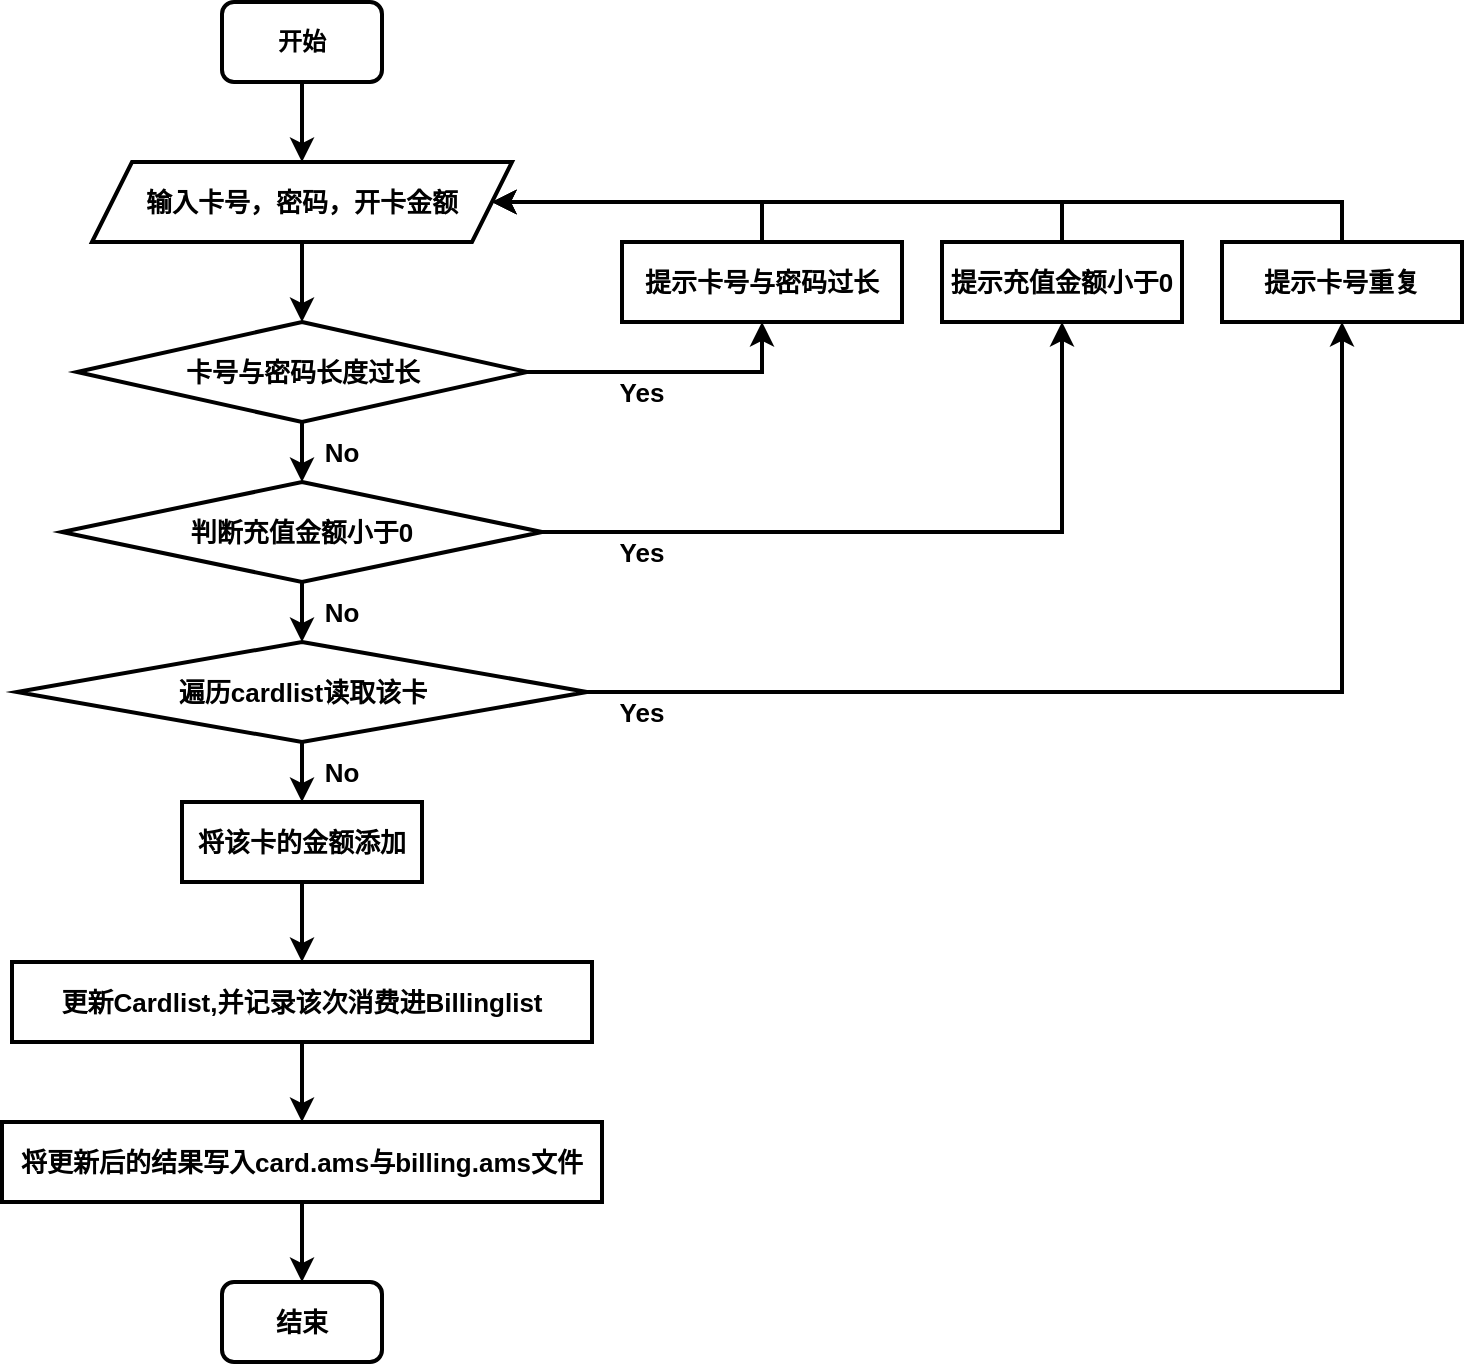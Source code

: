 <mxfile version="20.8.16" type="device"><diagram name="第 1 页" id="EWukLQLPQcZ9sbG_to9C"><mxGraphModel dx="954" dy="717" grid="1" gridSize="10" guides="1" tooltips="1" connect="1" arrows="1" fold="1" page="1" pageScale="1" pageWidth="827" pageHeight="1169" math="0" shadow="0"><root><mxCell id="0"/><mxCell id="1" parent="0"/><mxCell id="aHmK3YctLqwet9e7fTWH-4" style="edgeStyle=orthogonalEdgeStyle;rounded=0;orthogonalLoop=1;jettySize=auto;html=1;exitX=0.5;exitY=1;exitDx=0;exitDy=0;fontSize=13;strokeWidth=2;" parent="1" source="aHmK3YctLqwet9e7fTWH-1" target="aHmK3YctLqwet9e7fTWH-3" edge="1"><mxGeometry relative="1" as="geometry"/></mxCell><mxCell id="aHmK3YctLqwet9e7fTWH-1" value="&lt;b&gt;开始&lt;/b&gt;" style="rounded=1;whiteSpace=wrap;html=1;strokeWidth=2;" parent="1" vertex="1"><mxGeometry x="120" y="80" width="80" height="40" as="geometry"/></mxCell><mxCell id="aHmK3YctLqwet9e7fTWH-6" style="edgeStyle=orthogonalEdgeStyle;rounded=0;orthogonalLoop=1;jettySize=auto;html=1;exitX=0.5;exitY=1;exitDx=0;exitDy=0;entryX=0.5;entryY=0;entryDx=0;entryDy=0;strokeWidth=2;fontSize=13;" parent="1" source="aHmK3YctLqwet9e7fTWH-3" target="aHmK3YctLqwet9e7fTWH-5" edge="1"><mxGeometry relative="1" as="geometry"/></mxCell><mxCell id="aHmK3YctLqwet9e7fTWH-3" value="&lt;b&gt;输入卡号，密码，开卡金额&lt;/b&gt;" style="shape=parallelogram;perimeter=parallelogramPerimeter;whiteSpace=wrap;html=1;fixedSize=1;strokeWidth=2;fontSize=13;" parent="1" vertex="1"><mxGeometry x="55" y="160" width="210" height="40" as="geometry"/></mxCell><mxCell id="aHmK3YctLqwet9e7fTWH-9" style="edgeStyle=orthogonalEdgeStyle;rounded=0;orthogonalLoop=1;jettySize=auto;html=1;exitX=1;exitY=0.5;exitDx=0;exitDy=0;strokeWidth=2;fontSize=13;entryX=0.5;entryY=1;entryDx=0;entryDy=0;" parent="1" source="aHmK3YctLqwet9e7fTWH-5" target="aHmK3YctLqwet9e7fTWH-8" edge="1"><mxGeometry relative="1" as="geometry"><mxPoint x="390" y="265" as="targetPoint"/></mxGeometry></mxCell><mxCell id="aHmK3YctLqwet9e7fTWH-18" style="edgeStyle=orthogonalEdgeStyle;rounded=0;orthogonalLoop=1;jettySize=auto;html=1;exitX=0.5;exitY=1;exitDx=0;exitDy=0;strokeWidth=2;fontSize=13;" parent="1" source="aHmK3YctLqwet9e7fTWH-5" target="aHmK3YctLqwet9e7fTWH-16" edge="1"><mxGeometry relative="1" as="geometry"/></mxCell><mxCell id="aHmK3YctLqwet9e7fTWH-5" value="&lt;b&gt;卡号与密码长度过长&lt;/b&gt;" style="rhombus;whiteSpace=wrap;html=1;strokeWidth=2;fontSize=13;" parent="1" vertex="1"><mxGeometry x="47.5" y="240" width="225" height="50" as="geometry"/></mxCell><mxCell id="aHmK3YctLqwet9e7fTWH-11" style="edgeStyle=orthogonalEdgeStyle;rounded=0;orthogonalLoop=1;jettySize=auto;html=1;exitX=0.5;exitY=0;exitDx=0;exitDy=0;entryX=1;entryY=0.5;entryDx=0;entryDy=0;strokeWidth=2;fontSize=13;" parent="1" source="aHmK3YctLqwet9e7fTWH-8" target="aHmK3YctLqwet9e7fTWH-3" edge="1"><mxGeometry relative="1" as="geometry"/></mxCell><mxCell id="aHmK3YctLqwet9e7fTWH-8" value="&lt;b&gt;提示卡号与密码过长&lt;/b&gt;" style="rounded=0;whiteSpace=wrap;html=1;strokeWidth=2;fontSize=13;" parent="1" vertex="1"><mxGeometry x="320" y="200" width="140" height="40" as="geometry"/></mxCell><mxCell id="aHmK3YctLqwet9e7fTWH-14" value="&lt;b&gt;Yes&lt;/b&gt;" style="text;html=1;strokeColor=none;fillColor=none;align=center;verticalAlign=middle;whiteSpace=wrap;rounded=0;fontSize=13;" parent="1" vertex="1"><mxGeometry x="300" y="260" width="60" height="30" as="geometry"/></mxCell><mxCell id="aHmK3YctLqwet9e7fTWH-19" style="edgeStyle=orthogonalEdgeStyle;rounded=0;orthogonalLoop=1;jettySize=auto;html=1;exitX=1;exitY=0.5;exitDx=0;exitDy=0;strokeWidth=2;fontSize=13;entryX=0.5;entryY=1;entryDx=0;entryDy=0;" parent="1" source="aHmK3YctLqwet9e7fTWH-16" target="aHmK3YctLqwet9e7fTWH-20" edge="1"><mxGeometry relative="1" as="geometry"><mxPoint x="570" y="260" as="targetPoint"/><Array as="points"><mxPoint x="540" y="345"/></Array></mxGeometry></mxCell><mxCell id="aHmK3YctLqwet9e7fTWH-27" style="edgeStyle=orthogonalEdgeStyle;rounded=0;orthogonalLoop=1;jettySize=auto;html=1;exitX=0.5;exitY=1;exitDx=0;exitDy=0;strokeWidth=2;fontSize=13;" parent="1" source="aHmK3YctLqwet9e7fTWH-16" target="aHmK3YctLqwet9e7fTWH-26" edge="1"><mxGeometry relative="1" as="geometry"/></mxCell><mxCell id="aHmK3YctLqwet9e7fTWH-16" value="&lt;b&gt;判断充值金额小于0&lt;/b&gt;" style="rhombus;whiteSpace=wrap;html=1;strokeWidth=2;fontSize=13;" parent="1" vertex="1"><mxGeometry x="40" y="320" width="240" height="50" as="geometry"/></mxCell><mxCell id="aHmK3YctLqwet9e7fTWH-22" style="edgeStyle=orthogonalEdgeStyle;rounded=0;orthogonalLoop=1;jettySize=auto;html=1;exitX=0.5;exitY=0;exitDx=0;exitDy=0;entryX=1;entryY=0.5;entryDx=0;entryDy=0;strokeWidth=2;fontSize=13;" parent="1" source="aHmK3YctLqwet9e7fTWH-20" target="aHmK3YctLqwet9e7fTWH-3" edge="1"><mxGeometry relative="1" as="geometry"/></mxCell><mxCell id="aHmK3YctLqwet9e7fTWH-20" value="&lt;b&gt;提示充值金额小于0&lt;/b&gt;" style="rounded=0;whiteSpace=wrap;html=1;strokeWidth=2;fontSize=13;" parent="1" vertex="1"><mxGeometry x="480" y="200" width="120" height="40" as="geometry"/></mxCell><mxCell id="aHmK3YctLqwet9e7fTWH-23" value="&lt;b&gt;Yes&lt;/b&gt;" style="text;html=1;strokeColor=none;fillColor=none;align=center;verticalAlign=middle;whiteSpace=wrap;rounded=0;fontSize=13;" parent="1" vertex="1"><mxGeometry x="300" y="340" width="60" height="30" as="geometry"/></mxCell><mxCell id="aHmK3YctLqwet9e7fTWH-31" style="edgeStyle=orthogonalEdgeStyle;rounded=0;orthogonalLoop=1;jettySize=auto;html=1;exitX=1;exitY=0.5;exitDx=0;exitDy=0;entryX=0.5;entryY=1;entryDx=0;entryDy=0;strokeWidth=2;fontSize=13;" parent="1" source="aHmK3YctLqwet9e7fTWH-26" target="aHmK3YctLqwet9e7fTWH-29" edge="1"><mxGeometry relative="1" as="geometry"/></mxCell><mxCell id="aHmK3YctLqwet9e7fTWH-44" style="edgeStyle=orthogonalEdgeStyle;rounded=0;orthogonalLoop=1;jettySize=auto;html=1;exitX=0.5;exitY=1;exitDx=0;exitDy=0;entryX=0.5;entryY=0;entryDx=0;entryDy=0;strokeWidth=2;fontSize=13;" parent="1" source="aHmK3YctLqwet9e7fTWH-26" target="aHmK3YctLqwet9e7fTWH-43" edge="1"><mxGeometry relative="1" as="geometry"/></mxCell><mxCell id="aHmK3YctLqwet9e7fTWH-26" value="&lt;b&gt;遍历cardlist读取该卡&lt;/b&gt;" style="rhombus;whiteSpace=wrap;html=1;strokeWidth=2;fontSize=13;" parent="1" vertex="1"><mxGeometry x="17.5" y="400" width="285" height="50" as="geometry"/></mxCell><mxCell id="aHmK3YctLqwet9e7fTWH-34" style="edgeStyle=orthogonalEdgeStyle;rounded=0;orthogonalLoop=1;jettySize=auto;html=1;exitX=0.5;exitY=0;exitDx=0;exitDy=0;strokeWidth=2;fontSize=13;" parent="1" source="aHmK3YctLqwet9e7fTWH-29" target="aHmK3YctLqwet9e7fTWH-3" edge="1"><mxGeometry relative="1" as="geometry"/></mxCell><mxCell id="aHmK3YctLqwet9e7fTWH-29" value="&lt;b&gt;提示卡号重复&lt;/b&gt;" style="rounded=0;whiteSpace=wrap;html=1;strokeWidth=2;fontSize=13;" parent="1" vertex="1"><mxGeometry x="620" y="200" width="120" height="40" as="geometry"/></mxCell><mxCell id="aHmK3YctLqwet9e7fTWH-37" value="&lt;b&gt;Yes&lt;/b&gt;" style="text;html=1;strokeColor=none;fillColor=none;align=center;verticalAlign=middle;whiteSpace=wrap;rounded=0;fontSize=13;" parent="1" vertex="1"><mxGeometry x="300" y="420" width="60" height="30" as="geometry"/></mxCell><mxCell id="aHmK3YctLqwet9e7fTWH-41" value="&lt;b&gt;No&lt;/b&gt;" style="text;html=1;strokeColor=none;fillColor=none;align=center;verticalAlign=middle;whiteSpace=wrap;rounded=0;fontSize=13;" parent="1" vertex="1"><mxGeometry x="150" y="290" width="60" height="30" as="geometry"/></mxCell><mxCell id="aHmK3YctLqwet9e7fTWH-42" value="&lt;b&gt;No&lt;/b&gt;" style="text;html=1;strokeColor=none;fillColor=none;align=center;verticalAlign=middle;whiteSpace=wrap;rounded=0;fontSize=13;" parent="1" vertex="1"><mxGeometry x="150" y="370" width="60" height="30" as="geometry"/></mxCell><mxCell id="aHmK3YctLqwet9e7fTWH-46" style="edgeStyle=orthogonalEdgeStyle;rounded=0;orthogonalLoop=1;jettySize=auto;html=1;exitX=0.5;exitY=1;exitDx=0;exitDy=0;strokeWidth=2;fontSize=13;" parent="1" source="aHmK3YctLqwet9e7fTWH-43" target="aHmK3YctLqwet9e7fTWH-45" edge="1"><mxGeometry relative="1" as="geometry"/></mxCell><mxCell id="aHmK3YctLqwet9e7fTWH-43" value="&lt;b&gt;将该卡的金额添加&lt;/b&gt;" style="rounded=0;whiteSpace=wrap;html=1;strokeWidth=2;fontSize=13;" parent="1" vertex="1"><mxGeometry x="100" y="480" width="120" height="40" as="geometry"/></mxCell><mxCell id="AgBwts77AEZQrHaZabe2-4" style="edgeStyle=orthogonalEdgeStyle;rounded=0;orthogonalLoop=1;jettySize=auto;html=1;exitX=0.5;exitY=1;exitDx=0;exitDy=0;entryX=0.5;entryY=0;entryDx=0;entryDy=0;strokeWidth=2;fontSize=13;" edge="1" parent="1" source="aHmK3YctLqwet9e7fTWH-45" target="AgBwts77AEZQrHaZabe2-3"><mxGeometry relative="1" as="geometry"/></mxCell><mxCell id="aHmK3YctLqwet9e7fTWH-45" value="&lt;b&gt;更新Cardlist,并记录该次消费进Billinglist&lt;/b&gt;" style="rounded=0;whiteSpace=wrap;html=1;strokeWidth=2;fontSize=13;" parent="1" vertex="1"><mxGeometry x="15" y="560" width="290" height="40" as="geometry"/></mxCell><mxCell id="aHmK3YctLqwet9e7fTWH-47" value="&lt;b&gt;No&lt;/b&gt;" style="text;html=1;strokeColor=none;fillColor=none;align=center;verticalAlign=middle;whiteSpace=wrap;rounded=0;fontSize=13;" parent="1" vertex="1"><mxGeometry x="150" y="450" width="60" height="30" as="geometry"/></mxCell><mxCell id="aHmK3YctLqwet9e7fTWH-48" value="&lt;b&gt;结束&lt;/b&gt;" style="rounded=1;whiteSpace=wrap;html=1;strokeWidth=2;fontSize=13;" parent="1" vertex="1"><mxGeometry x="120" y="720" width="80" height="40" as="geometry"/></mxCell><mxCell id="AgBwts77AEZQrHaZabe2-5" style="edgeStyle=orthogonalEdgeStyle;rounded=0;orthogonalLoop=1;jettySize=auto;html=1;exitX=0.5;exitY=1;exitDx=0;exitDy=0;entryX=0.5;entryY=0;entryDx=0;entryDy=0;strokeWidth=2;fontSize=13;" edge="1" parent="1" source="AgBwts77AEZQrHaZabe2-3" target="aHmK3YctLqwet9e7fTWH-48"><mxGeometry relative="1" as="geometry"/></mxCell><mxCell id="AgBwts77AEZQrHaZabe2-3" value="&lt;b&gt;&lt;font style=&quot;font-size: 13px;&quot;&gt;将更新后的结果写入card.ams与billing.ams文件&lt;/font&gt;&lt;/b&gt;" style="rounded=0;whiteSpace=wrap;html=1;strokeWidth=2;" vertex="1" parent="1"><mxGeometry x="10" y="640" width="300" height="40" as="geometry"/></mxCell></root></mxGraphModel></diagram></mxfile>
